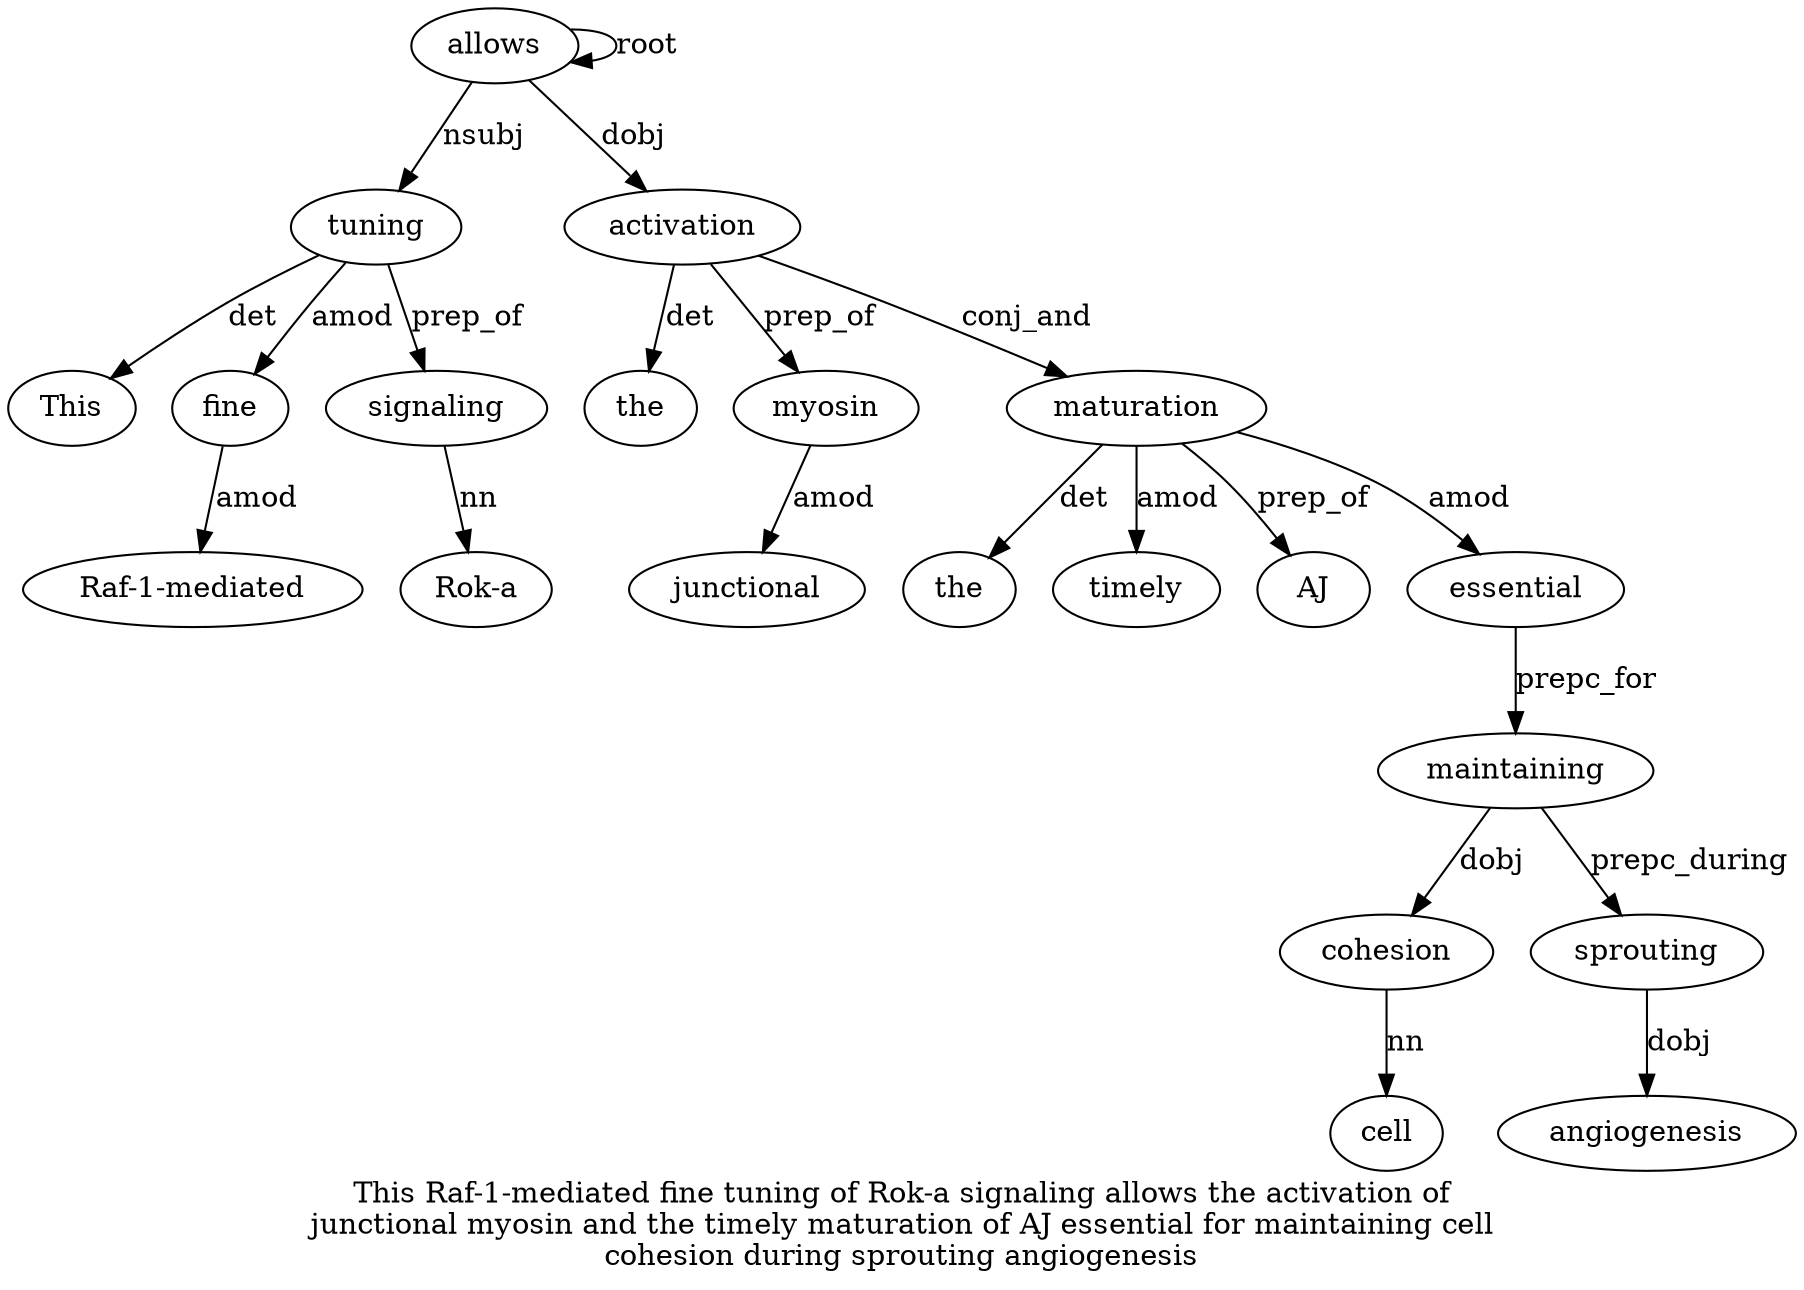 digraph "This Raf-1-mediated fine tuning of Rok-a signaling allows the activation of junctional myosin and the timely maturation of AJ essential for maintaining cell cohesion during sprouting angiogenesis" {
label="This Raf-1-mediated fine tuning of Rok-a signaling allows the activation of
junctional myosin and the timely maturation of AJ essential for maintaining cell
cohesion during sprouting angiogenesis";
tuning4 [style=filled, fillcolor=white, label=tuning];
This1 [style=filled, fillcolor=white, label=This];
tuning4 -> This1  [label=det];
fine3 [style=filled, fillcolor=white, label=fine];
"Raf-1-mediated2" [style=filled, fillcolor=white, label="Raf-1-mediated"];
fine3 -> "Raf-1-mediated2"  [label=amod];
tuning4 -> fine3  [label=amod];
allows8 [style=filled, fillcolor=white, label=allows];
allows8 -> tuning4  [label=nsubj];
signaling7 [style=filled, fillcolor=white, label=signaling];
"Rok-a6" [style=filled, fillcolor=white, label="Rok-a"];
signaling7 -> "Rok-a6"  [label=nn];
tuning4 -> signaling7  [label=prep_of];
allows8 -> allows8  [label=root];
activation10 [style=filled, fillcolor=white, label=activation];
the9 [style=filled, fillcolor=white, label=the];
activation10 -> the9  [label=det];
allows8 -> activation10  [label=dobj];
myosin13 [style=filled, fillcolor=white, label=myosin];
junctional12 [style=filled, fillcolor=white, label=junctional];
myosin13 -> junctional12  [label=amod];
activation10 -> myosin13  [label=prep_of];
maturation17 [style=filled, fillcolor=white, label=maturation];
the15 [style=filled, fillcolor=white, label=the];
maturation17 -> the15  [label=det];
timely16 [style=filled, fillcolor=white, label=timely];
maturation17 -> timely16  [label=amod];
activation10 -> maturation17  [label=conj_and];
AJ19 [style=filled, fillcolor=white, label=AJ];
maturation17 -> AJ19  [label=prep_of];
essential20 [style=filled, fillcolor=white, label=essential];
maturation17 -> essential20  [label=amod];
maintaining22 [style=filled, fillcolor=white, label=maintaining];
essential20 -> maintaining22  [label=prepc_for];
cohesion24 [style=filled, fillcolor=white, label=cohesion];
cell23 [style=filled, fillcolor=white, label=cell];
cohesion24 -> cell23  [label=nn];
maintaining22 -> cohesion24  [label=dobj];
sprouting26 [style=filled, fillcolor=white, label=sprouting];
maintaining22 -> sprouting26  [label=prepc_during];
angiogenesis27 [style=filled, fillcolor=white, label=angiogenesis];
sprouting26 -> angiogenesis27  [label=dobj];
}
